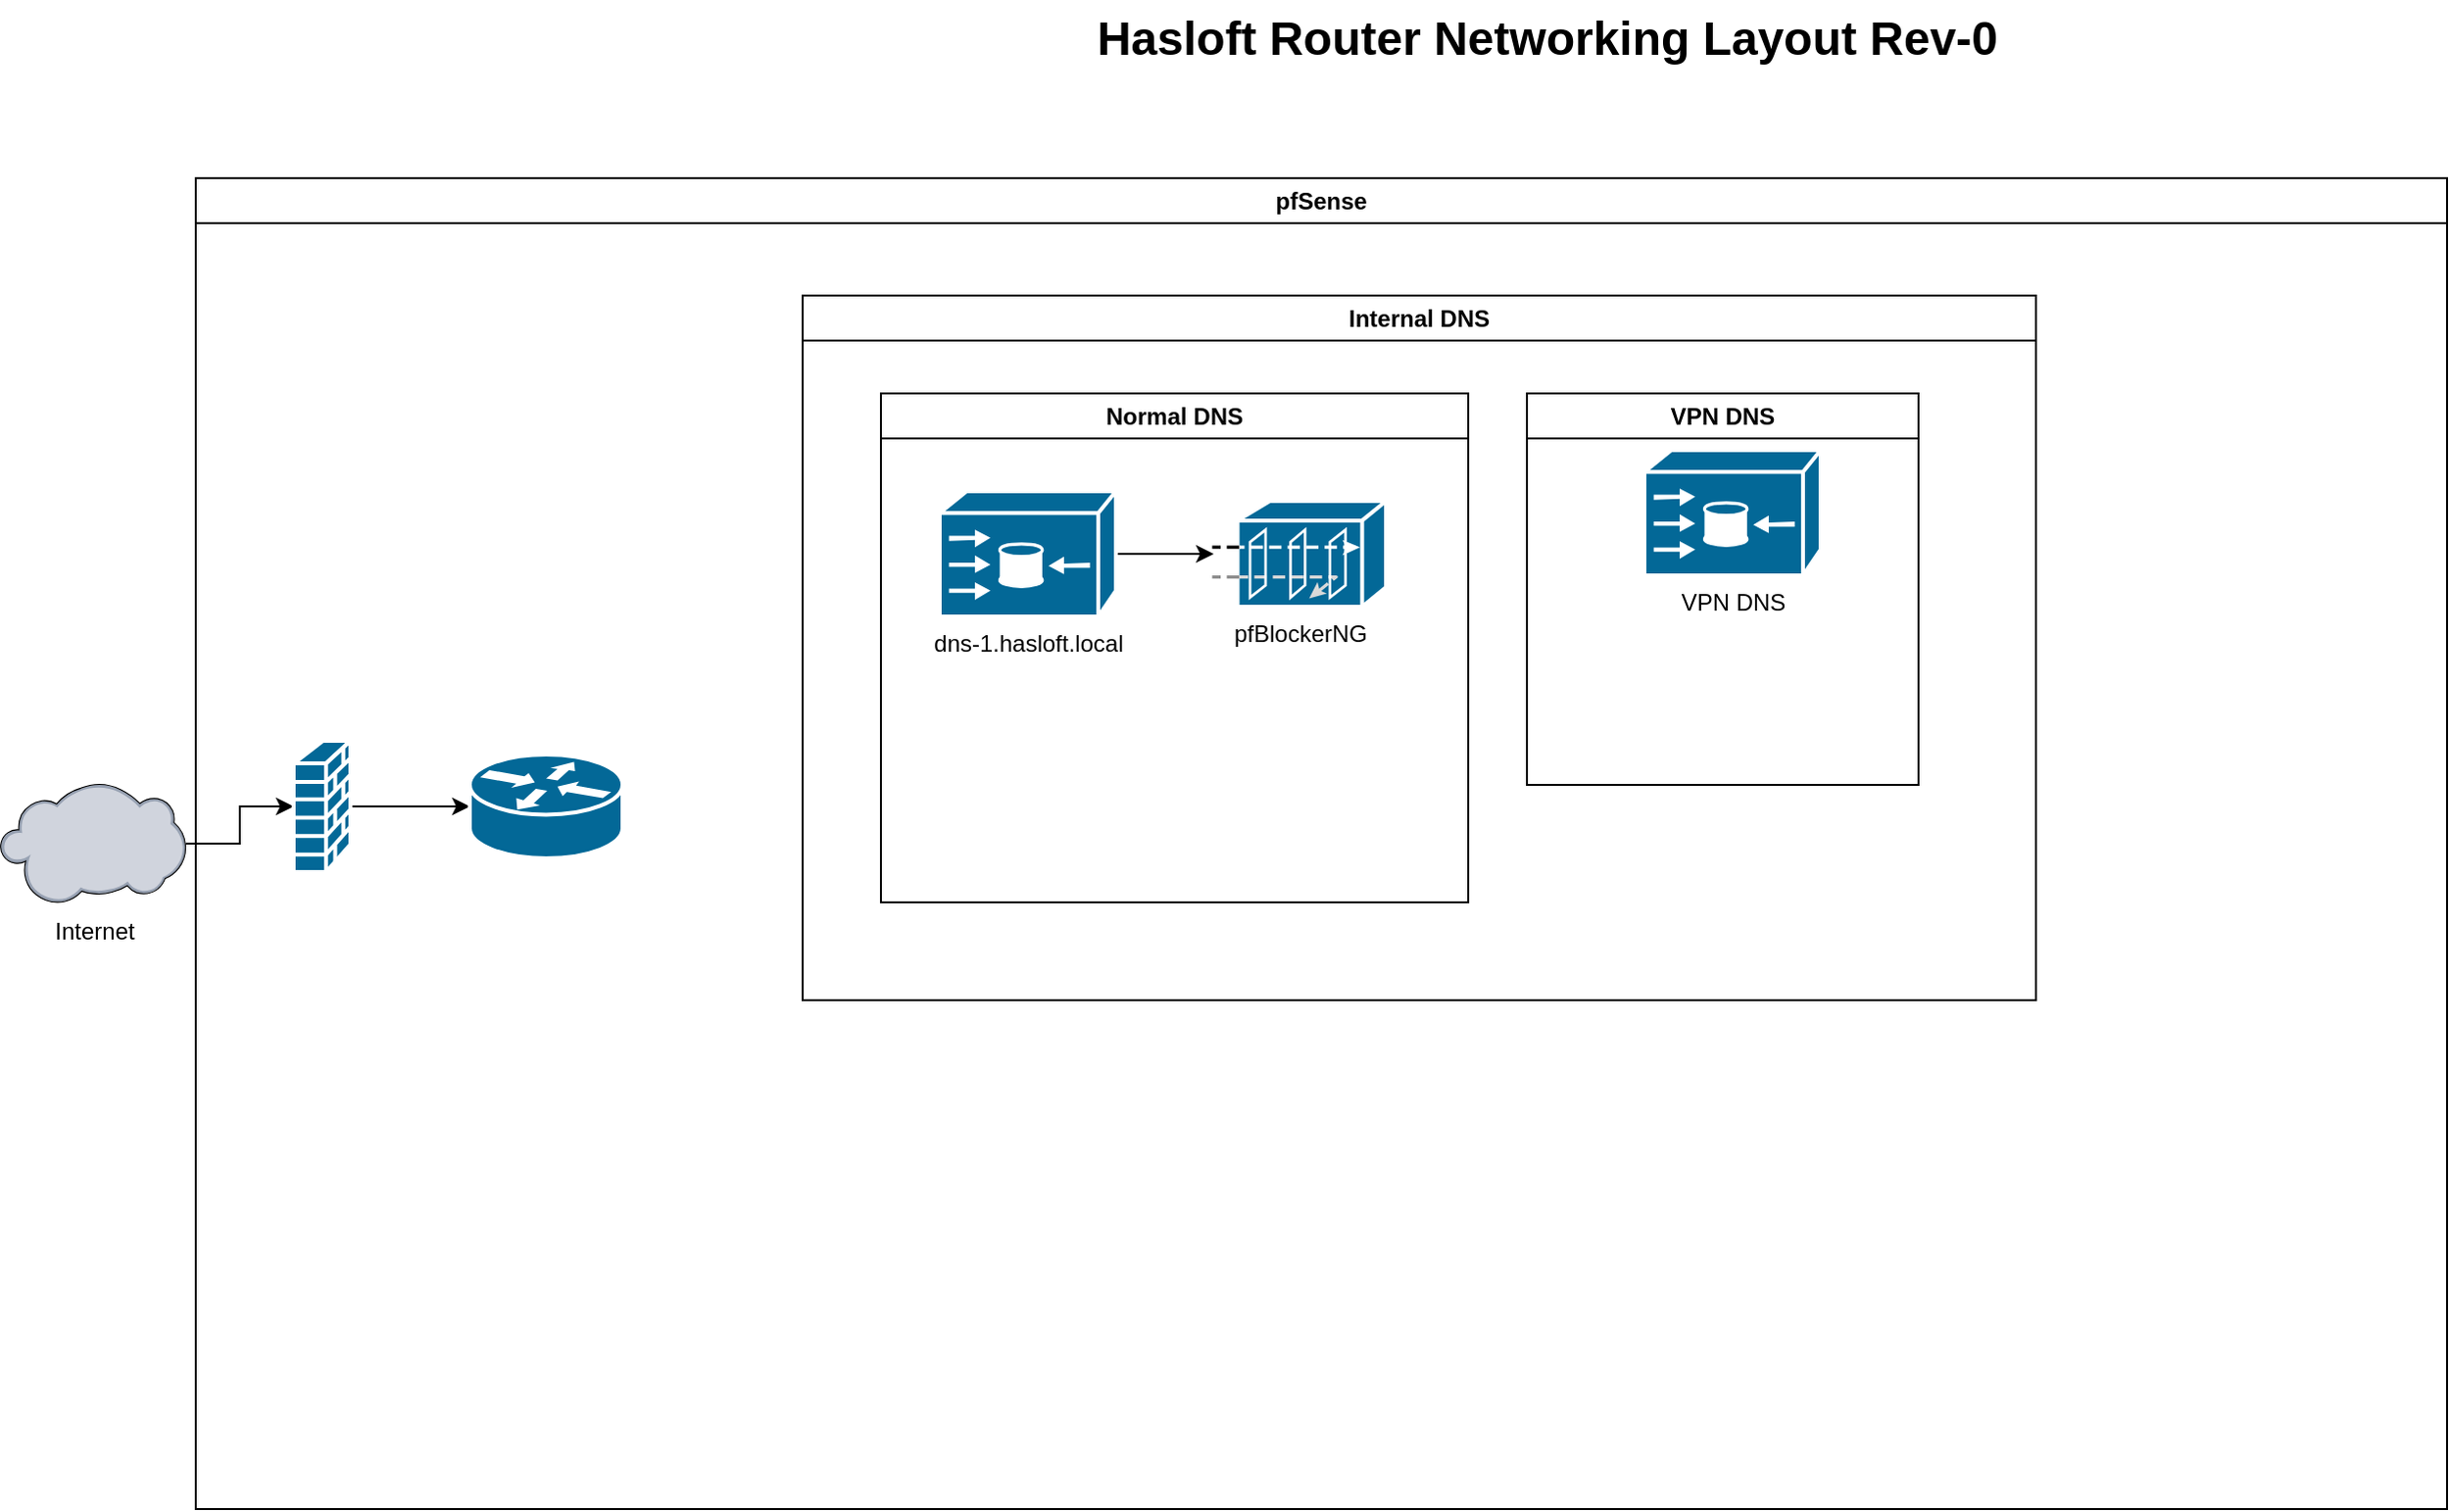 <mxfile version="21.2.9" type="github">
  <diagram name="Page-1" id="e3a06f82-3646-2815-327d-82caf3d4e204">
    <mxGraphModel dx="1434" dy="764" grid="1" gridSize="10" guides="1" tooltips="1" connect="1" arrows="1" fold="1" page="1" pageScale="1.5" pageWidth="1169" pageHeight="826" background="none" math="0" shadow="0">
      <root>
        <mxCell id="0" style=";html=1;" />
        <mxCell id="1" style=";html=1;" parent="0" />
        <mxCell id="6a7d8f32e03d9370-62" value="Hasloft Router Networking Layout Rev-0" style="text;strokeColor=none;fillColor=none;html=1;fontSize=24;fontStyle=1;verticalAlign=middle;align=center;" parent="1" vertex="1">
          <mxGeometry x="499" y="30" width="861" height="40" as="geometry" />
        </mxCell>
        <mxCell id="U6HYu28x_rnx8HeXfka5-20" style="edgeStyle=orthogonalEdgeStyle;rounded=0;orthogonalLoop=1;jettySize=auto;html=1;" edge="1" parent="1" source="U6HYu28x_rnx8HeXfka5-7" target="U6HYu28x_rnx8HeXfka5-19">
          <mxGeometry relative="1" as="geometry" />
        </mxCell>
        <mxCell id="U6HYu28x_rnx8HeXfka5-7" value="Internet" style="verticalLabelPosition=bottom;sketch=0;aspect=fixed;html=1;verticalAlign=top;strokeColor=none;align=center;outlineConnect=0;shape=mxgraph.citrix.cloud;" vertex="1" parent="1">
          <mxGeometry x="140" y="430" width="95" height="62" as="geometry" />
        </mxCell>
        <mxCell id="U6HYu28x_rnx8HeXfka5-17" value="pfSense" style="swimlane;whiteSpace=wrap;html=1;startSize=23;" vertex="1" parent="1">
          <mxGeometry x="240" y="121" width="1150" height="680" as="geometry" />
        </mxCell>
        <mxCell id="U6HYu28x_rnx8HeXfka5-22" style="edgeStyle=orthogonalEdgeStyle;rounded=0;orthogonalLoop=1;jettySize=auto;html=1;entryX=0;entryY=0.5;entryDx=0;entryDy=0;entryPerimeter=0;" edge="1" parent="U6HYu28x_rnx8HeXfka5-17" source="U6HYu28x_rnx8HeXfka5-19" target="U6HYu28x_rnx8HeXfka5-21">
          <mxGeometry relative="1" as="geometry" />
        </mxCell>
        <mxCell id="U6HYu28x_rnx8HeXfka5-19" value="" style="shape=mxgraph.cisco.security.firewall;sketch=0;html=1;pointerEvents=1;dashed=0;fillColor=#036897;strokeColor=#ffffff;strokeWidth=2;verticalLabelPosition=bottom;verticalAlign=top;align=center;outlineConnect=0;" vertex="1" parent="U6HYu28x_rnx8HeXfka5-17">
          <mxGeometry x="50" y="287.5" width="29" height="67" as="geometry" />
        </mxCell>
        <mxCell id="U6HYu28x_rnx8HeXfka5-21" value="" style="shape=mxgraph.cisco.routers.router;sketch=0;html=1;pointerEvents=1;dashed=0;fillColor=#036897;strokeColor=#ffffff;strokeWidth=2;verticalLabelPosition=bottom;verticalAlign=top;align=center;outlineConnect=0;" vertex="1" parent="U6HYu28x_rnx8HeXfka5-17">
          <mxGeometry x="140" y="294.5" width="78" height="53" as="geometry" />
        </mxCell>
        <mxCell id="U6HYu28x_rnx8HeXfka5-23" value="Internal DNS" style="swimlane;whiteSpace=wrap;html=1;" vertex="1" parent="U6HYu28x_rnx8HeXfka5-17">
          <mxGeometry x="310" y="60" width="630" height="360" as="geometry" />
        </mxCell>
        <mxCell id="U6HYu28x_rnx8HeXfka5-24" value="VPN DNS" style="shape=mxgraph.cisco.directors.content_engine_(cache_director);sketch=0;html=1;pointerEvents=1;dashed=0;fillColor=#036897;strokeColor=#ffffff;strokeWidth=2;verticalLabelPosition=bottom;verticalAlign=top;align=center;outlineConnect=0;" vertex="1" parent="U6HYu28x_rnx8HeXfka5-23">
          <mxGeometry x="430" y="79" width="90" height="64" as="geometry" />
        </mxCell>
        <mxCell id="U6HYu28x_rnx8HeXfka5-26" value="Normal DNS" style="swimlane;whiteSpace=wrap;html=1;" vertex="1" parent="U6HYu28x_rnx8HeXfka5-23">
          <mxGeometry x="40" y="50" width="300" height="260" as="geometry" />
        </mxCell>
        <mxCell id="U6HYu28x_rnx8HeXfka5-28" style="edgeStyle=orthogonalEdgeStyle;rounded=0;orthogonalLoop=1;jettySize=auto;html=1;" edge="1" parent="U6HYu28x_rnx8HeXfka5-26" source="U6HYu28x_rnx8HeXfka5-25" target="U6HYu28x_rnx8HeXfka5-27">
          <mxGeometry relative="1" as="geometry" />
        </mxCell>
        <mxCell id="U6HYu28x_rnx8HeXfka5-25" value="dns-1.hasloft.local" style="shape=mxgraph.cisco.directors.content_engine_(cache_director);sketch=0;html=1;pointerEvents=1;dashed=0;fillColor=#036897;strokeColor=#ffffff;strokeWidth=2;verticalLabelPosition=bottom;verticalAlign=top;align=center;outlineConnect=0;" vertex="1" parent="U6HYu28x_rnx8HeXfka5-26">
          <mxGeometry x="30" y="50" width="90" height="64" as="geometry" />
        </mxCell>
        <mxCell id="U6HYu28x_rnx8HeXfka5-27" value="pfBlockerNG" style="shape=mxgraph.cisco.security.guard;sketch=0;html=1;pointerEvents=1;dashed=0;fillColor=#036897;strokeColor=#ffffff;strokeWidth=2;verticalLabelPosition=bottom;verticalAlign=top;align=center;outlineConnect=0;" vertex="1" parent="U6HYu28x_rnx8HeXfka5-26">
          <mxGeometry x="170" y="55" width="88" height="54" as="geometry" />
        </mxCell>
        <mxCell id="U6HYu28x_rnx8HeXfka5-29" value="VPN DNS" style="swimlane;whiteSpace=wrap;html=1;" vertex="1" parent="U6HYu28x_rnx8HeXfka5-23">
          <mxGeometry x="370" y="50" width="200" height="200" as="geometry" />
        </mxCell>
      </root>
    </mxGraphModel>
  </diagram>
</mxfile>
